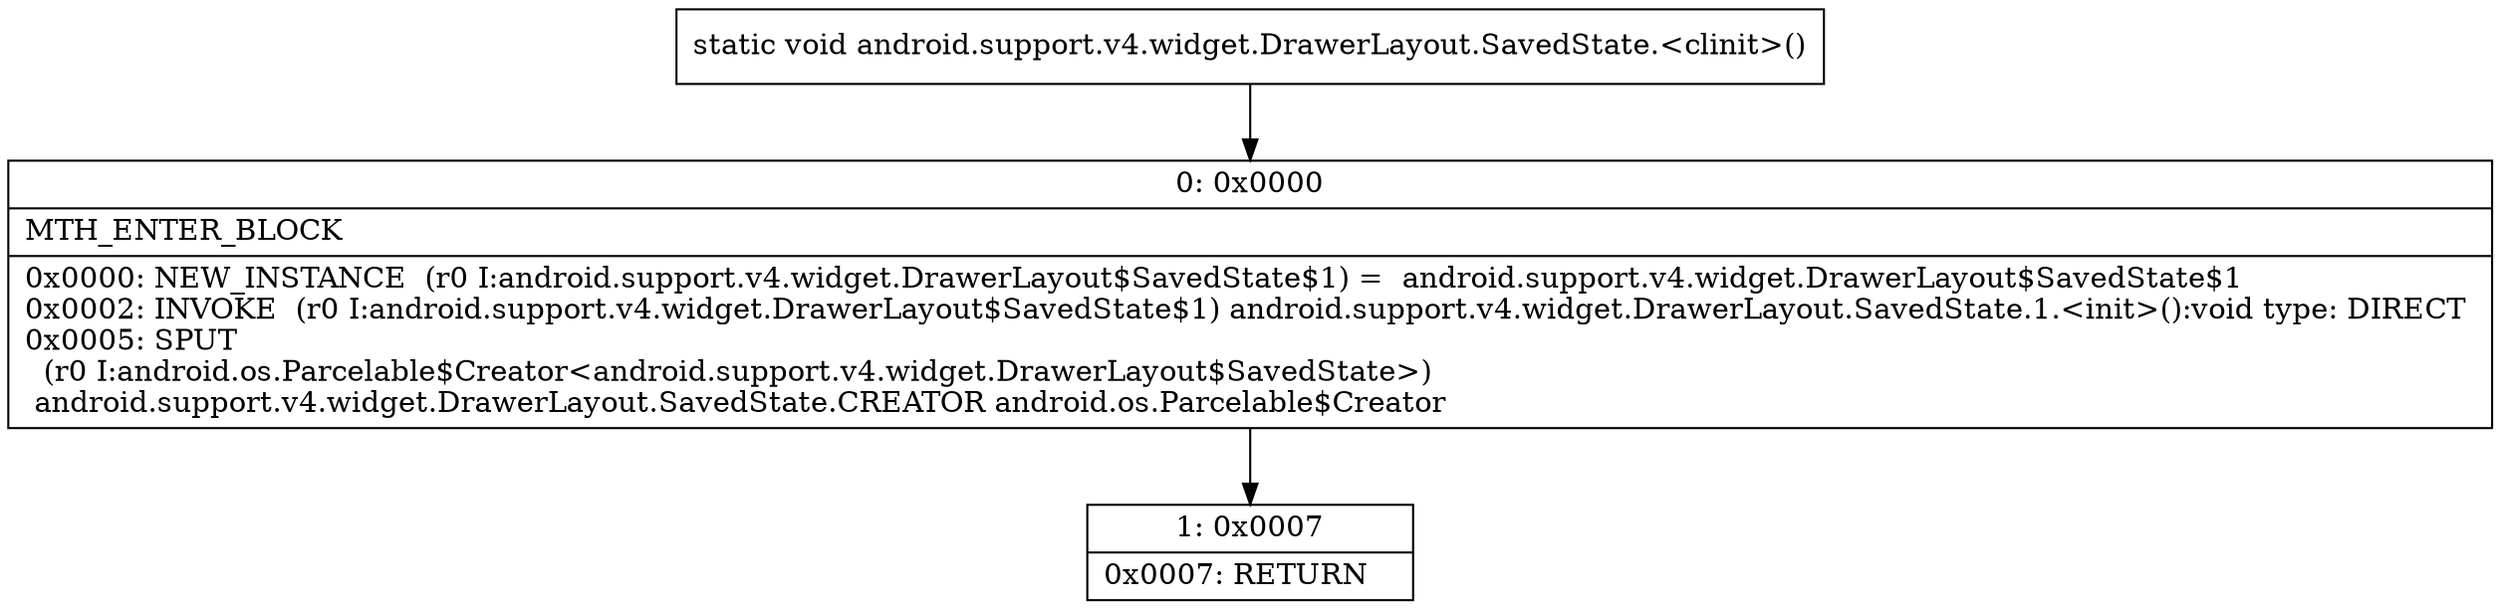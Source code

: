 digraph "CFG forandroid.support.v4.widget.DrawerLayout.SavedState.\<clinit\>()V" {
Node_0 [shape=record,label="{0\:\ 0x0000|MTH_ENTER_BLOCK\l|0x0000: NEW_INSTANCE  (r0 I:android.support.v4.widget.DrawerLayout$SavedState$1) =  android.support.v4.widget.DrawerLayout$SavedState$1 \l0x0002: INVOKE  (r0 I:android.support.v4.widget.DrawerLayout$SavedState$1) android.support.v4.widget.DrawerLayout.SavedState.1.\<init\>():void type: DIRECT \l0x0005: SPUT  \l  (r0 I:android.os.Parcelable$Creator\<android.support.v4.widget.DrawerLayout$SavedState\>)\l android.support.v4.widget.DrawerLayout.SavedState.CREATOR android.os.Parcelable$Creator \l}"];
Node_1 [shape=record,label="{1\:\ 0x0007|0x0007: RETURN   \l}"];
MethodNode[shape=record,label="{static void android.support.v4.widget.DrawerLayout.SavedState.\<clinit\>() }"];
MethodNode -> Node_0;
Node_0 -> Node_1;
}

